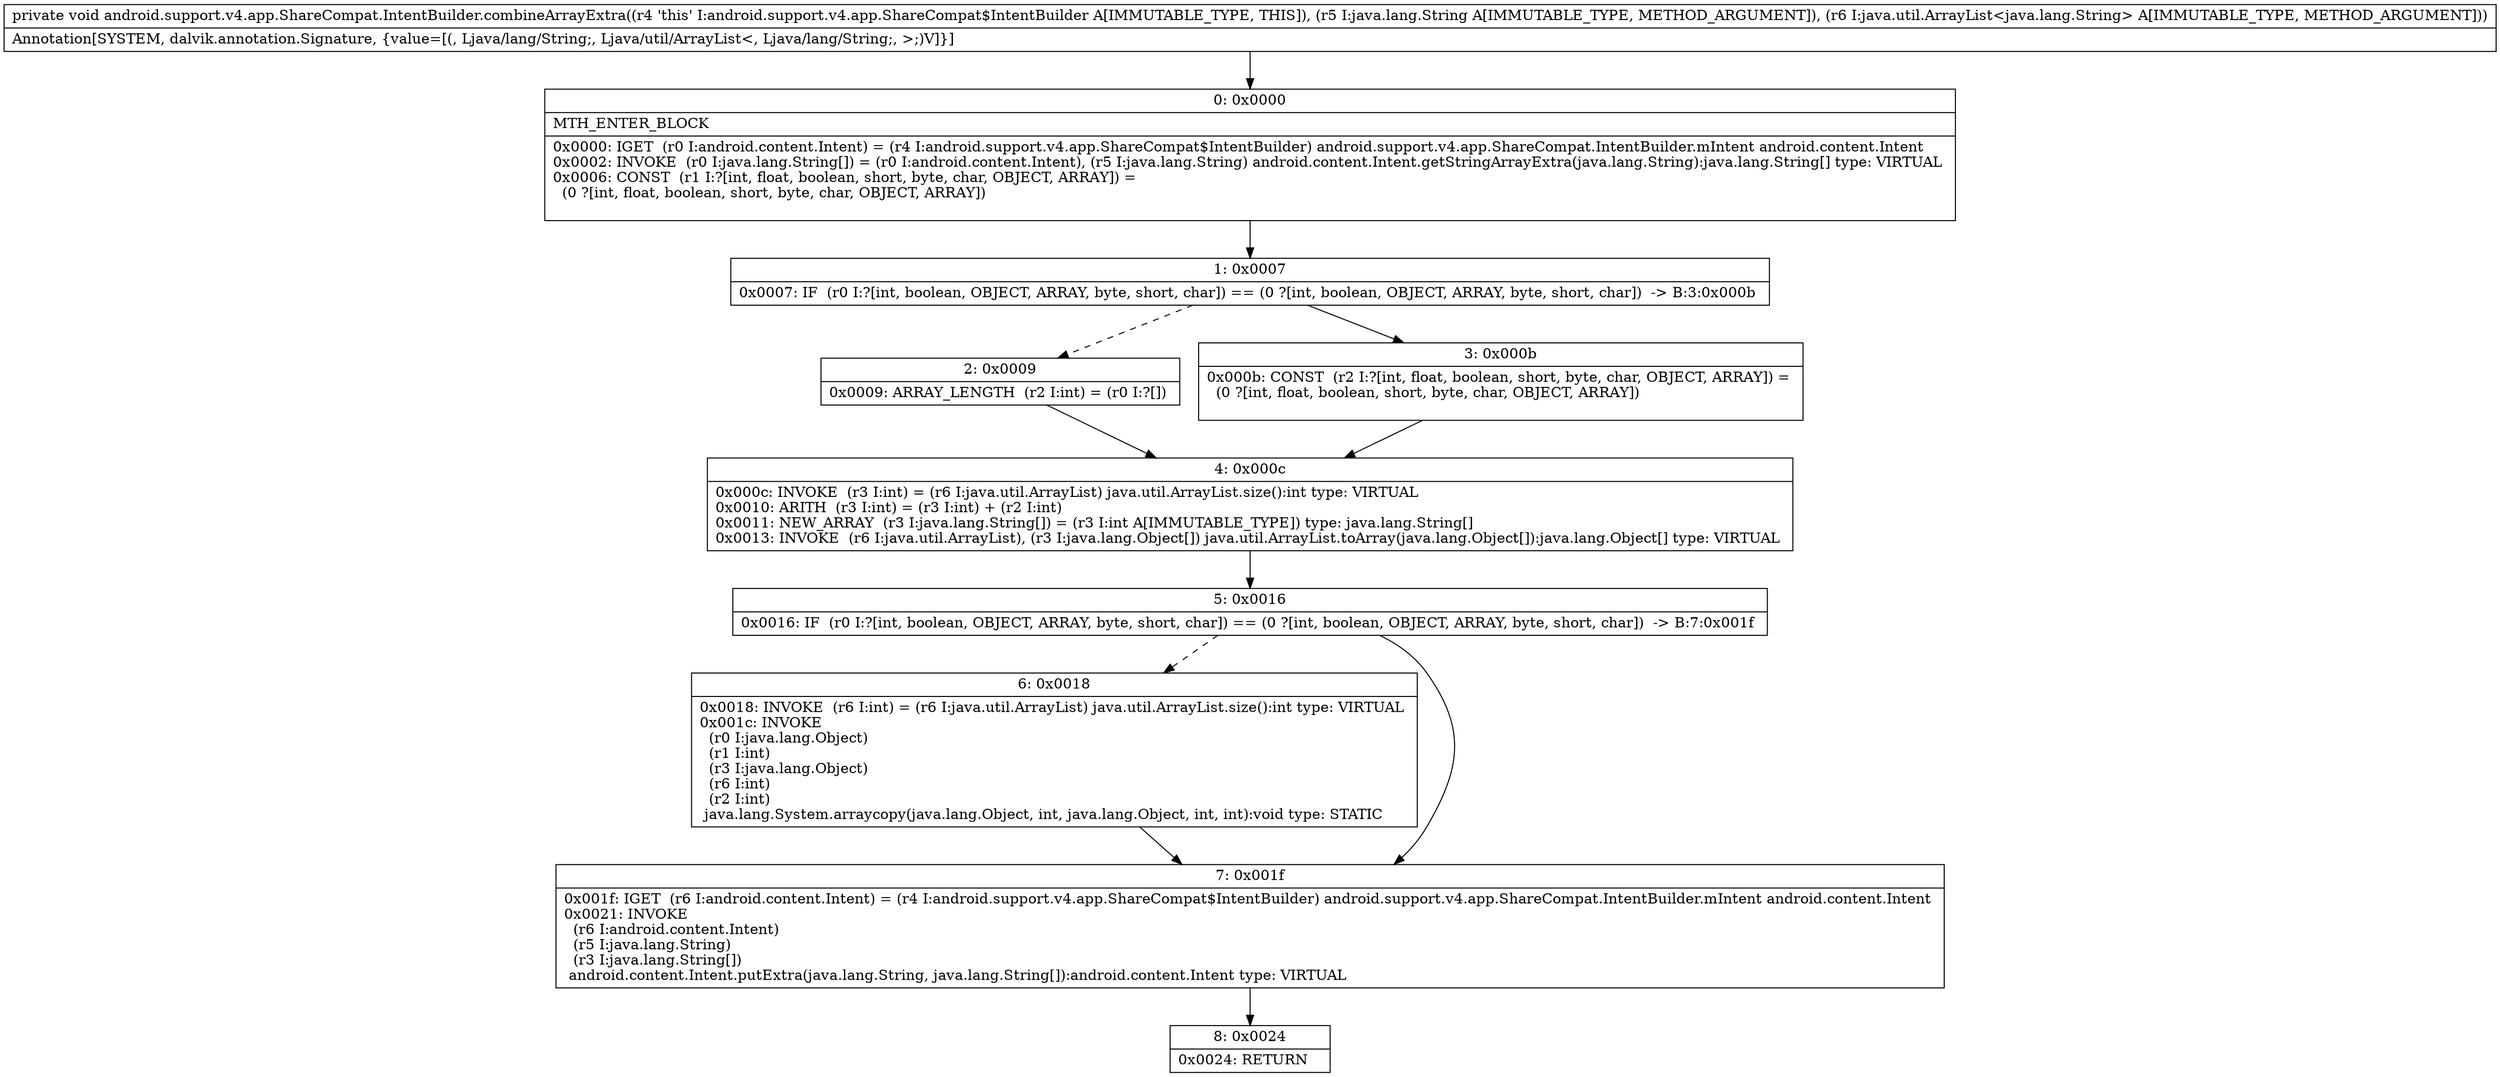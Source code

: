digraph "CFG forandroid.support.v4.app.ShareCompat.IntentBuilder.combineArrayExtra(Ljava\/lang\/String;Ljava\/util\/ArrayList;)V" {
Node_0 [shape=record,label="{0\:\ 0x0000|MTH_ENTER_BLOCK\l|0x0000: IGET  (r0 I:android.content.Intent) = (r4 I:android.support.v4.app.ShareCompat$IntentBuilder) android.support.v4.app.ShareCompat.IntentBuilder.mIntent android.content.Intent \l0x0002: INVOKE  (r0 I:java.lang.String[]) = (r0 I:android.content.Intent), (r5 I:java.lang.String) android.content.Intent.getStringArrayExtra(java.lang.String):java.lang.String[] type: VIRTUAL \l0x0006: CONST  (r1 I:?[int, float, boolean, short, byte, char, OBJECT, ARRAY]) = \l  (0 ?[int, float, boolean, short, byte, char, OBJECT, ARRAY])\l \l}"];
Node_1 [shape=record,label="{1\:\ 0x0007|0x0007: IF  (r0 I:?[int, boolean, OBJECT, ARRAY, byte, short, char]) == (0 ?[int, boolean, OBJECT, ARRAY, byte, short, char])  \-\> B:3:0x000b \l}"];
Node_2 [shape=record,label="{2\:\ 0x0009|0x0009: ARRAY_LENGTH  (r2 I:int) = (r0 I:?[]) \l}"];
Node_3 [shape=record,label="{3\:\ 0x000b|0x000b: CONST  (r2 I:?[int, float, boolean, short, byte, char, OBJECT, ARRAY]) = \l  (0 ?[int, float, boolean, short, byte, char, OBJECT, ARRAY])\l \l}"];
Node_4 [shape=record,label="{4\:\ 0x000c|0x000c: INVOKE  (r3 I:int) = (r6 I:java.util.ArrayList) java.util.ArrayList.size():int type: VIRTUAL \l0x0010: ARITH  (r3 I:int) = (r3 I:int) + (r2 I:int) \l0x0011: NEW_ARRAY  (r3 I:java.lang.String[]) = (r3 I:int A[IMMUTABLE_TYPE]) type: java.lang.String[] \l0x0013: INVOKE  (r6 I:java.util.ArrayList), (r3 I:java.lang.Object[]) java.util.ArrayList.toArray(java.lang.Object[]):java.lang.Object[] type: VIRTUAL \l}"];
Node_5 [shape=record,label="{5\:\ 0x0016|0x0016: IF  (r0 I:?[int, boolean, OBJECT, ARRAY, byte, short, char]) == (0 ?[int, boolean, OBJECT, ARRAY, byte, short, char])  \-\> B:7:0x001f \l}"];
Node_6 [shape=record,label="{6\:\ 0x0018|0x0018: INVOKE  (r6 I:int) = (r6 I:java.util.ArrayList) java.util.ArrayList.size():int type: VIRTUAL \l0x001c: INVOKE  \l  (r0 I:java.lang.Object)\l  (r1 I:int)\l  (r3 I:java.lang.Object)\l  (r6 I:int)\l  (r2 I:int)\l java.lang.System.arraycopy(java.lang.Object, int, java.lang.Object, int, int):void type: STATIC \l}"];
Node_7 [shape=record,label="{7\:\ 0x001f|0x001f: IGET  (r6 I:android.content.Intent) = (r4 I:android.support.v4.app.ShareCompat$IntentBuilder) android.support.v4.app.ShareCompat.IntentBuilder.mIntent android.content.Intent \l0x0021: INVOKE  \l  (r6 I:android.content.Intent)\l  (r5 I:java.lang.String)\l  (r3 I:java.lang.String[])\l android.content.Intent.putExtra(java.lang.String, java.lang.String[]):android.content.Intent type: VIRTUAL \l}"];
Node_8 [shape=record,label="{8\:\ 0x0024|0x0024: RETURN   \l}"];
MethodNode[shape=record,label="{private void android.support.v4.app.ShareCompat.IntentBuilder.combineArrayExtra((r4 'this' I:android.support.v4.app.ShareCompat$IntentBuilder A[IMMUTABLE_TYPE, THIS]), (r5 I:java.lang.String A[IMMUTABLE_TYPE, METHOD_ARGUMENT]), (r6 I:java.util.ArrayList\<java.lang.String\> A[IMMUTABLE_TYPE, METHOD_ARGUMENT]))  | Annotation[SYSTEM, dalvik.annotation.Signature, \{value=[(, Ljava\/lang\/String;, Ljava\/util\/ArrayList\<, Ljava\/lang\/String;, \>;)V]\}]\l}"];
MethodNode -> Node_0;
Node_0 -> Node_1;
Node_1 -> Node_2[style=dashed];
Node_1 -> Node_3;
Node_2 -> Node_4;
Node_3 -> Node_4;
Node_4 -> Node_5;
Node_5 -> Node_6[style=dashed];
Node_5 -> Node_7;
Node_6 -> Node_7;
Node_7 -> Node_8;
}

